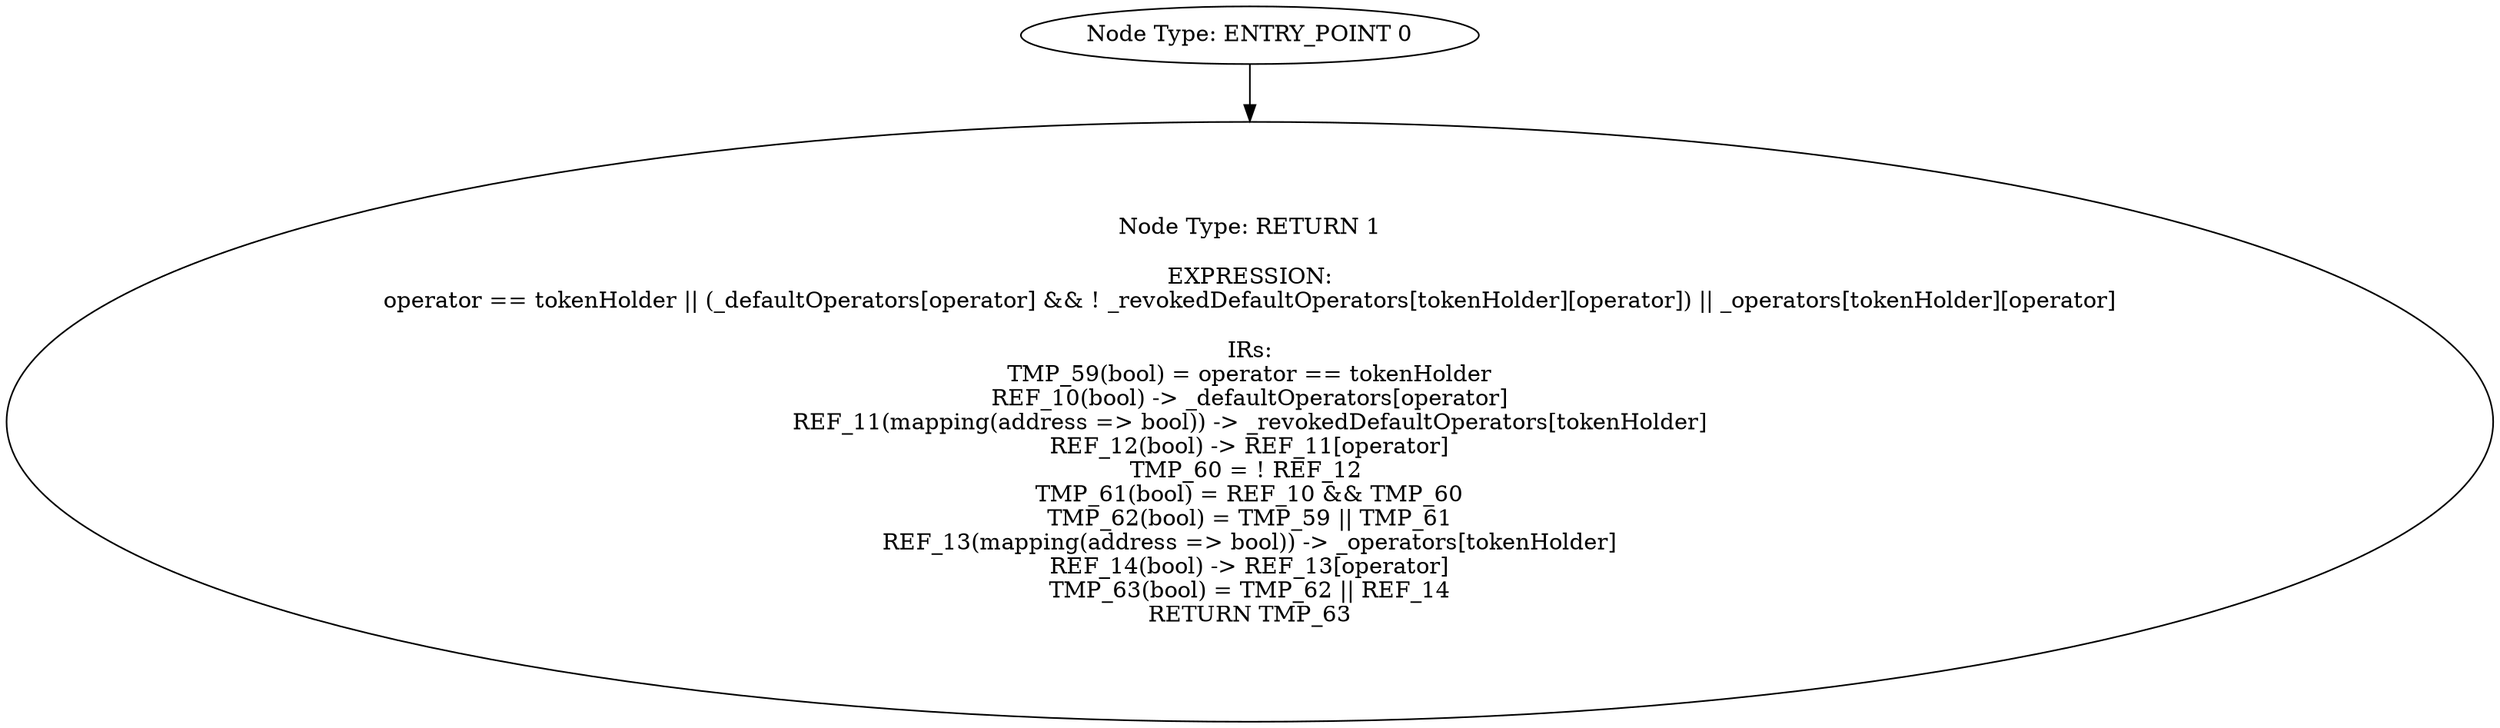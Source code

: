 digraph{
0[label="Node Type: ENTRY_POINT 0
"];
0->1;
1[label="Node Type: RETURN 1

EXPRESSION:
operator == tokenHolder || (_defaultOperators[operator] && ! _revokedDefaultOperators[tokenHolder][operator]) || _operators[tokenHolder][operator]

IRs:
TMP_59(bool) = operator == tokenHolder
REF_10(bool) -> _defaultOperators[operator]
REF_11(mapping(address => bool)) -> _revokedDefaultOperators[tokenHolder]
REF_12(bool) -> REF_11[operator]
TMP_60 = ! REF_12 
TMP_61(bool) = REF_10 && TMP_60
TMP_62(bool) = TMP_59 || TMP_61
REF_13(mapping(address => bool)) -> _operators[tokenHolder]
REF_14(bool) -> REF_13[operator]
TMP_63(bool) = TMP_62 || REF_14
RETURN TMP_63"];
}
